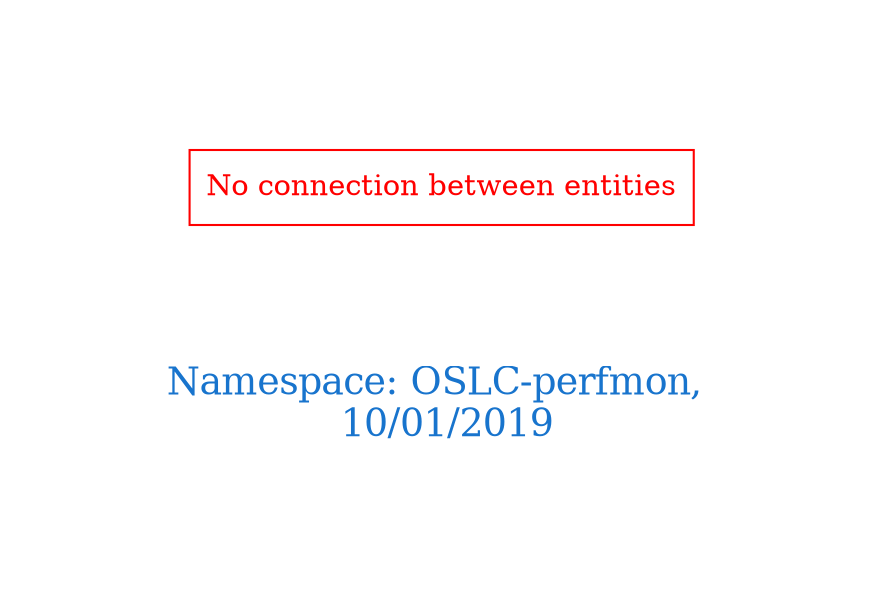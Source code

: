 digraph OGIT_ontology {
 graph [ rankdir= LR,pad=1 
fontsize = 18,
fontcolor= dodgerblue3,label = "\n\n\nNamespace: OSLC-perfmon, \n 10/01/2019"];
node[shape=polygon];
edge [  color="gray81"];

"No connection between entities" [fontcolor = "red",color="red", shape="polygon"]
}
